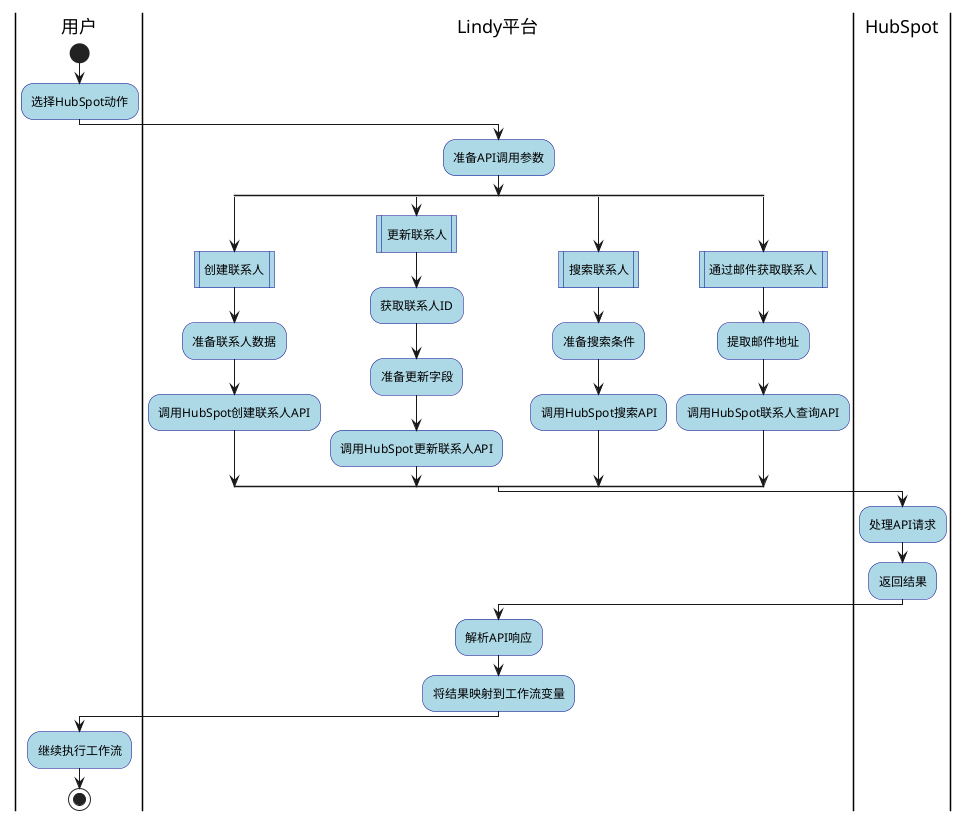@startuml Lindy-HubSpot动作流程

skinparam activityBackgroundColor LightBlue
skinparam activityBorderColor DarkBlue

|用户|
start
:选择HubSpot动作;

|Lindy平台|
:准备API调用参数;

split
  :创建联系人|
  :准备联系人数据;
  :调用HubSpot创建联系人API;
split again
  :更新联系人|
  :获取联系人ID;
  :准备更新字段;
  :调用HubSpot更新联系人API;
split again
  :搜索联系人|
  :准备搜索条件;
  :调用HubSpot搜索API;
split again
  :通过邮件获取联系人|
  :提取邮件地址;
  :调用HubSpot联系人查询API;
end split

|HubSpot|
:处理API请求;
:返回结果;

|Lindy平台|
:解析API响应;
:将结果映射到工作流变量;

|用户|
:继续执行工作流;
stop

@enduml 